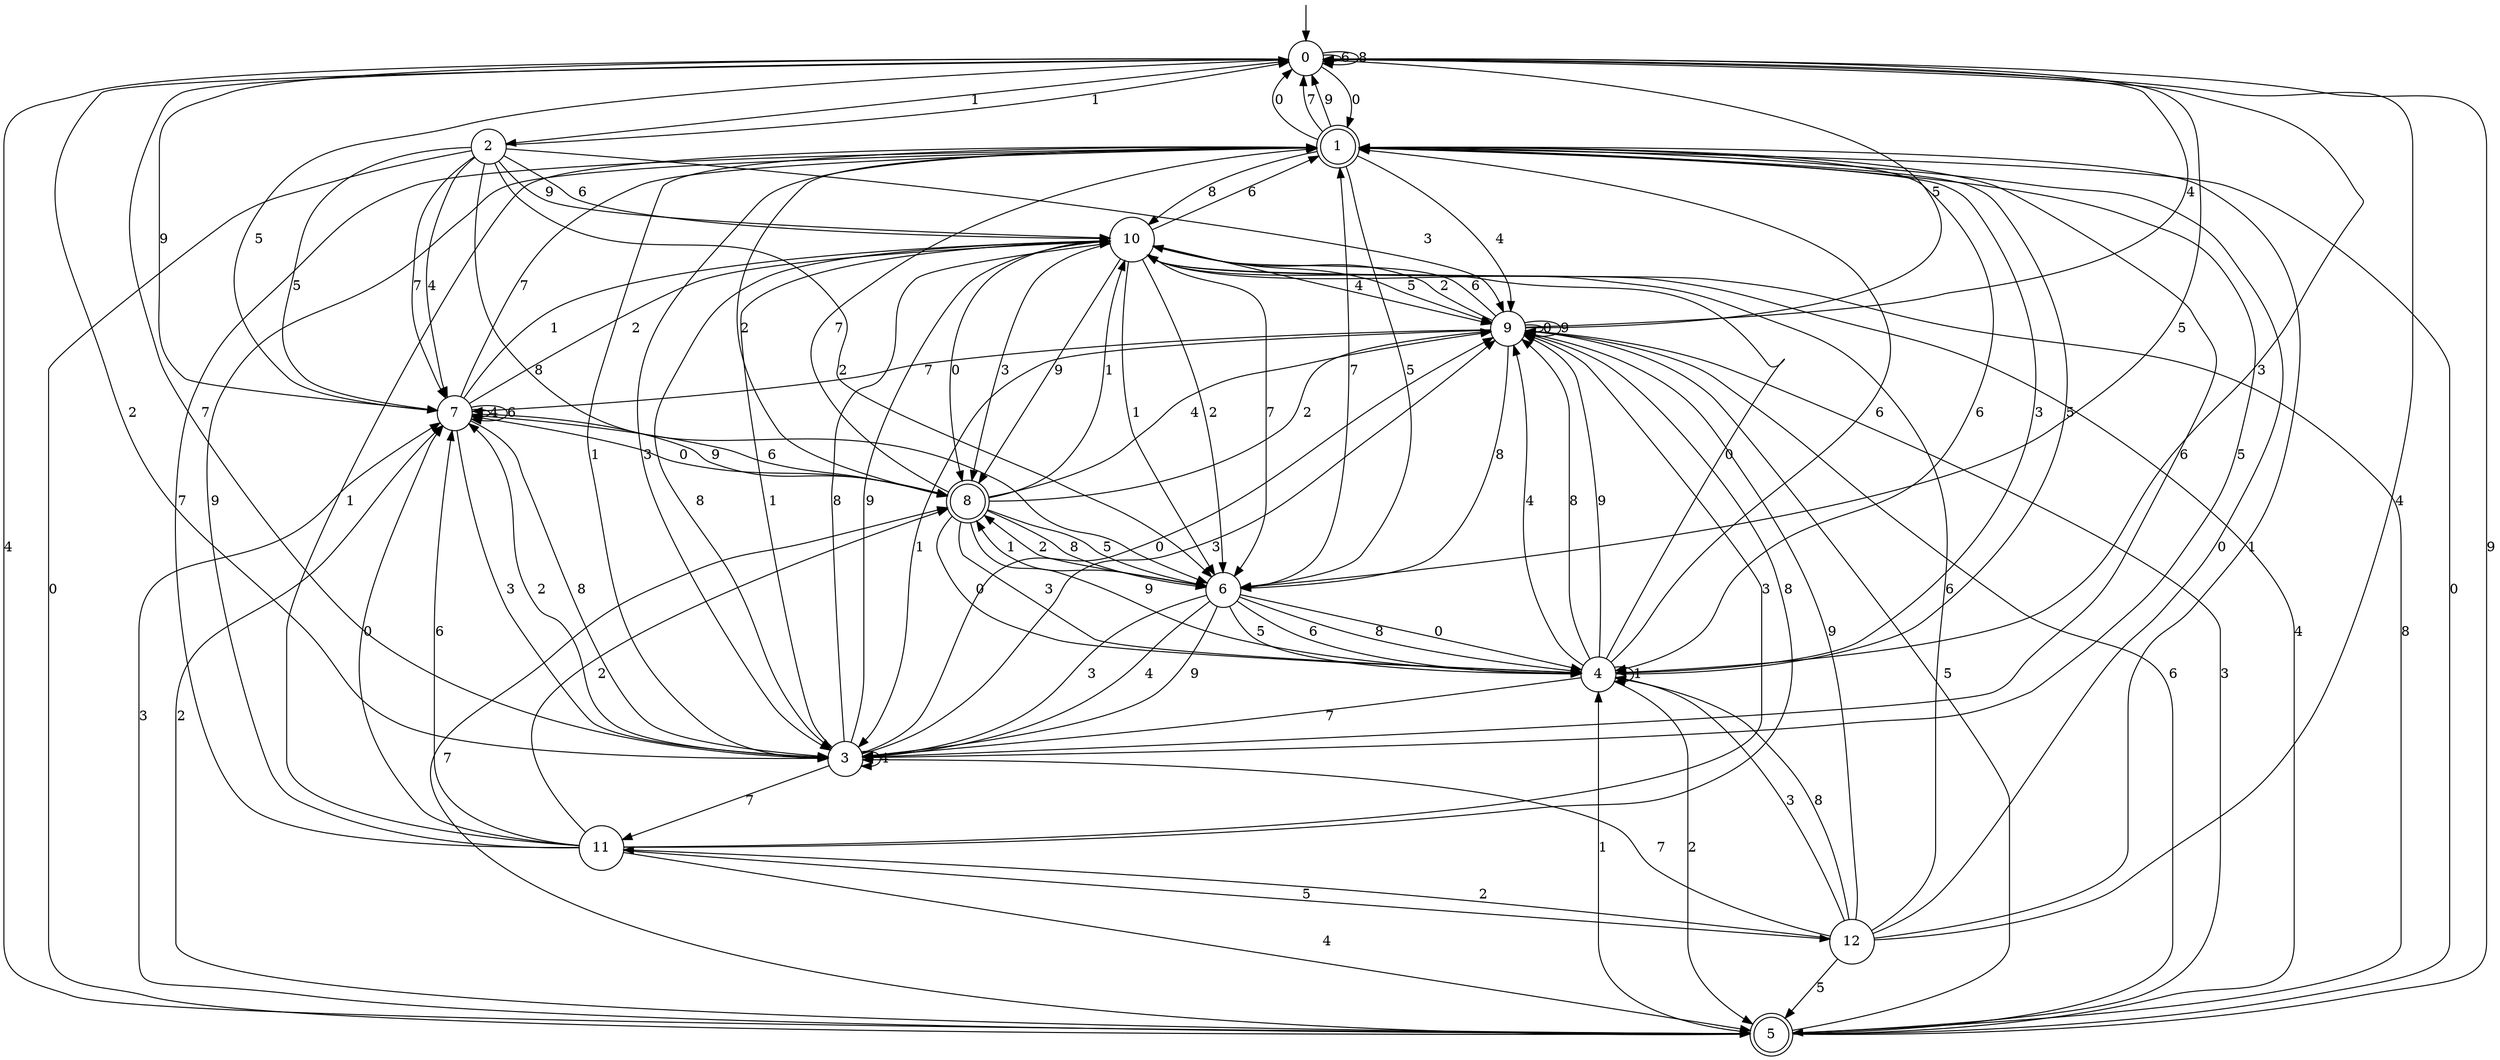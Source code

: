 digraph g {

	s0 [shape="circle" label="0"];
	s1 [shape="doublecircle" label="1"];
	s2 [shape="circle" label="2"];
	s3 [shape="circle" label="3"];
	s4 [shape="circle" label="4"];
	s5 [shape="doublecircle" label="5"];
	s6 [shape="circle" label="6"];
	s7 [shape="circle" label="7"];
	s8 [shape="doublecircle" label="8"];
	s9 [shape="circle" label="9"];
	s10 [shape="circle" label="10"];
	s11 [shape="circle" label="11"];
	s12 [shape="circle" label="12"];
	s0 -> s1 [label="0"];
	s0 -> s2 [label="1"];
	s0 -> s3 [label="2"];
	s0 -> s4 [label="3"];
	s0 -> s5 [label="4"];
	s0 -> s6 [label="5"];
	s0 -> s0 [label="6"];
	s0 -> s3 [label="7"];
	s0 -> s0 [label="8"];
	s0 -> s7 [label="9"];
	s1 -> s0 [label="0"];
	s1 -> s3 [label="1"];
	s1 -> s8 [label="2"];
	s1 -> s3 [label="3"];
	s1 -> s9 [label="4"];
	s1 -> s6 [label="5"];
	s1 -> s4 [label="6"];
	s1 -> s0 [label="7"];
	s1 -> s10 [label="8"];
	s1 -> s0 [label="9"];
	s2 -> s5 [label="0"];
	s2 -> s0 [label="1"];
	s2 -> s6 [label="2"];
	s2 -> s9 [label="3"];
	s2 -> s7 [label="4"];
	s2 -> s7 [label="5"];
	s2 -> s10 [label="6"];
	s2 -> s7 [label="7"];
	s2 -> s6 [label="8"];
	s2 -> s10 [label="9"];
	s3 -> s9 [label="0"];
	s3 -> s10 [label="1"];
	s3 -> s7 [label="2"];
	s3 -> s9 [label="3"];
	s3 -> s3 [label="4"];
	s3 -> s1 [label="5"];
	s3 -> s1 [label="6"];
	s3 -> s11 [label="7"];
	s3 -> s10 [label="8"];
	s3 -> s10 [label="9"];
	s4 -> s10 [label="0"];
	s4 -> s4 [label="1"];
	s4 -> s5 [label="2"];
	s4 -> s1 [label="3"];
	s4 -> s9 [label="4"];
	s4 -> s1 [label="5"];
	s4 -> s1 [label="6"];
	s4 -> s3 [label="7"];
	s4 -> s9 [label="8"];
	s4 -> s9 [label="9"];
	s5 -> s1 [label="0"];
	s5 -> s4 [label="1"];
	s5 -> s7 [label="2"];
	s5 -> s7 [label="3"];
	s5 -> s10 [label="4"];
	s5 -> s9 [label="5"];
	s5 -> s9 [label="6"];
	s5 -> s8 [label="7"];
	s5 -> s10 [label="8"];
	s5 -> s0 [label="9"];
	s6 -> s4 [label="0"];
	s6 -> s8 [label="1"];
	s6 -> s8 [label="2"];
	s6 -> s3 [label="3"];
	s6 -> s3 [label="4"];
	s6 -> s4 [label="5"];
	s6 -> s4 [label="6"];
	s6 -> s1 [label="7"];
	s6 -> s4 [label="8"];
	s6 -> s3 [label="9"];
	s7 -> s8 [label="0"];
	s7 -> s10 [label="1"];
	s7 -> s10 [label="2"];
	s7 -> s3 [label="3"];
	s7 -> s7 [label="4"];
	s7 -> s0 [label="5"];
	s7 -> s7 [label="6"];
	s7 -> s1 [label="7"];
	s7 -> s3 [label="8"];
	s7 -> s8 [label="9"];
	s8 -> s4 [label="0"];
	s8 -> s10 [label="1"];
	s8 -> s9 [label="2"];
	s8 -> s4 [label="3"];
	s8 -> s9 [label="4"];
	s8 -> s6 [label="5"];
	s8 -> s7 [label="6"];
	s8 -> s1 [label="7"];
	s8 -> s6 [label="8"];
	s8 -> s4 [label="9"];
	s9 -> s9 [label="0"];
	s9 -> s3 [label="1"];
	s9 -> s10 [label="2"];
	s9 -> s5 [label="3"];
	s9 -> s0 [label="4"];
	s9 -> s0 [label="5"];
	s9 -> s10 [label="6"];
	s9 -> s7 [label="7"];
	s9 -> s6 [label="8"];
	s9 -> s9 [label="9"];
	s10 -> s8 [label="0"];
	s10 -> s6 [label="1"];
	s10 -> s6 [label="2"];
	s10 -> s8 [label="3"];
	s10 -> s9 [label="4"];
	s10 -> s9 [label="5"];
	s10 -> s1 [label="6"];
	s10 -> s6 [label="7"];
	s10 -> s3 [label="8"];
	s10 -> s8 [label="9"];
	s11 -> s7 [label="0"];
	s11 -> s1 [label="1"];
	s11 -> s8 [label="2"];
	s11 -> s9 [label="3"];
	s11 -> s5 [label="4"];
	s11 -> s12 [label="5"];
	s11 -> s7 [label="6"];
	s11 -> s1 [label="7"];
	s11 -> s9 [label="8"];
	s11 -> s1 [label="9"];
	s12 -> s1 [label="0"];
	s12 -> s1 [label="1"];
	s12 -> s11 [label="2"];
	s12 -> s4 [label="3"];
	s12 -> s0 [label="4"];
	s12 -> s5 [label="5"];
	s12 -> s10 [label="6"];
	s12 -> s3 [label="7"];
	s12 -> s4 [label="8"];
	s12 -> s9 [label="9"];

__start0 [label="" shape="none" width="0" height="0"];
__start0 -> s0;

}
